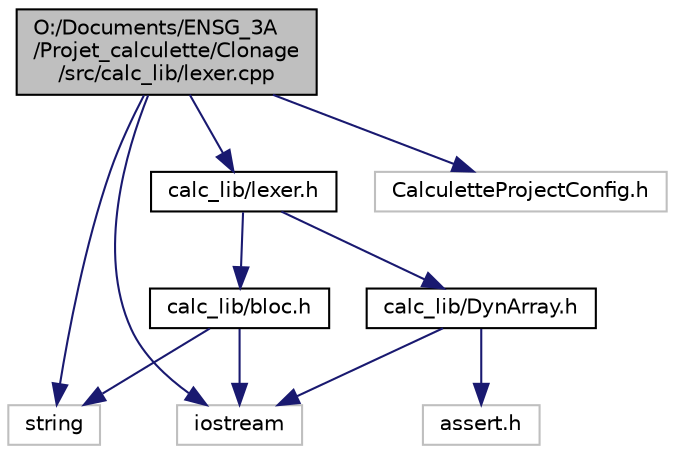digraph "O:/Documents/ENSG_3A/Projet_calculette/Clonage/src/calc_lib/lexer.cpp"
{
 // LATEX_PDF_SIZE
  edge [fontname="Helvetica",fontsize="10",labelfontname="Helvetica",labelfontsize="10"];
  node [fontname="Helvetica",fontsize="10",shape=record];
  Node1 [label="O:/Documents/ENSG_3A\l/Projet_calculette/Clonage\l/src/calc_lib/lexer.cpp",height=0.2,width=0.4,color="black", fillcolor="grey75", style="filled", fontcolor="black",tooltip="Lexer of the calculator."];
  Node1 -> Node2 [color="midnightblue",fontsize="10",style="solid"];
  Node2 [label="string",height=0.2,width=0.4,color="grey75", fillcolor="white", style="filled",tooltip=" "];
  Node1 -> Node3 [color="midnightblue",fontsize="10",style="solid"];
  Node3 [label="iostream",height=0.2,width=0.4,color="grey75", fillcolor="white", style="filled",tooltip=" "];
  Node1 -> Node4 [color="midnightblue",fontsize="10",style="solid"];
  Node4 [label="CalculetteProjectConfig.h",height=0.2,width=0.4,color="grey75", fillcolor="white", style="filled",tooltip=" "];
  Node1 -> Node5 [color="midnightblue",fontsize="10",style="solid"];
  Node5 [label="calc_lib/lexer.h",height=0.2,width=0.4,color="black", fillcolor="white", style="filled",URL="$lexer_8h.html",tooltip="Lexer of the calculator."];
  Node5 -> Node6 [color="midnightblue",fontsize="10",style="solid"];
  Node6 [label="calc_lib/bloc.h",height=0.2,width=0.4,color="black", fillcolor="white", style="filled",URL="$bloc_8h.html",tooltip="Bloc class defining the smallest element of the input string corresponding to the calculations to do."];
  Node6 -> Node2 [color="midnightblue",fontsize="10",style="solid"];
  Node6 -> Node3 [color="midnightblue",fontsize="10",style="solid"];
  Node5 -> Node7 [color="midnightblue",fontsize="10",style="solid"];
  Node7 [label="calc_lib/DynArray.h",height=0.2,width=0.4,color="black", fillcolor="white", style="filled",URL="$_dyn_array_8h_source.html",tooltip=" "];
  Node7 -> Node3 [color="midnightblue",fontsize="10",style="solid"];
  Node7 -> Node8 [color="midnightblue",fontsize="10",style="solid"];
  Node8 [label="assert.h",height=0.2,width=0.4,color="grey75", fillcolor="white", style="filled",tooltip=" "];
}
